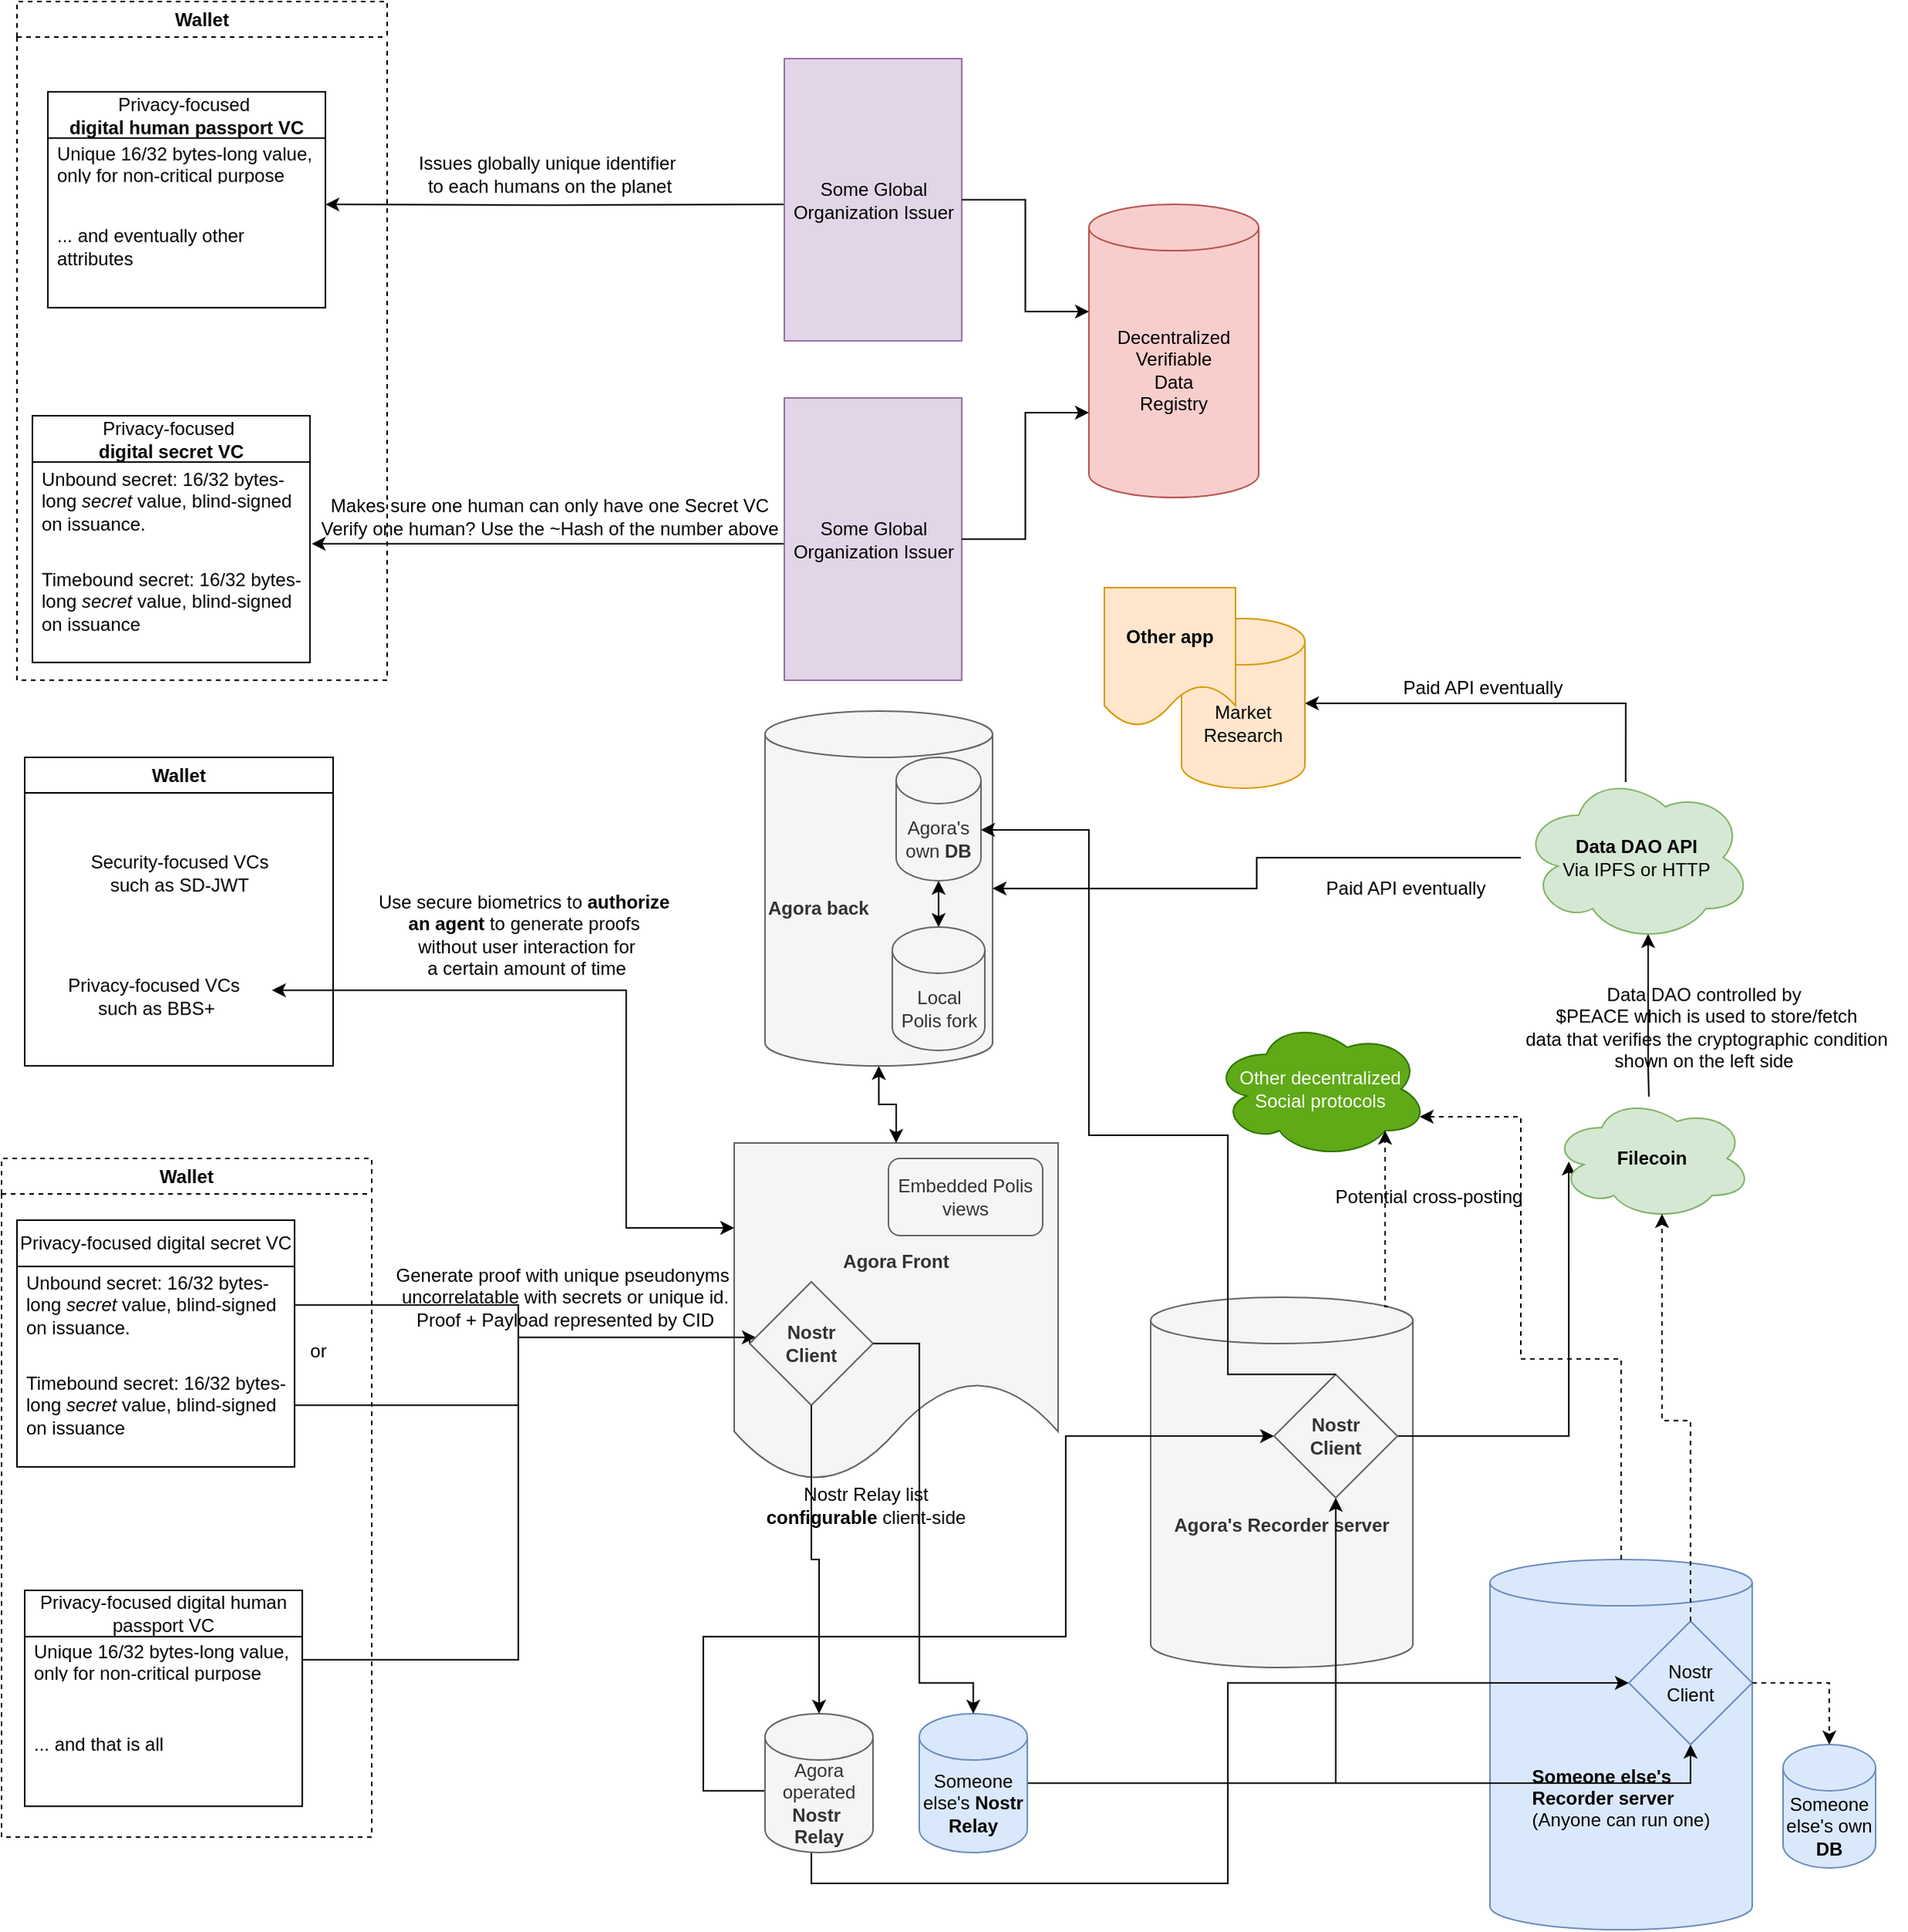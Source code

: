<mxfile version="24.7.5">
  <diagram id="BOabqvcUT-HDXYM-wLo1" name="Page-1">
    <mxGraphModel dx="1434" dy="822" grid="1" gridSize="10" guides="1" tooltips="1" connect="1" arrows="1" fold="1" page="1" pageScale="1" pageWidth="850" pageHeight="1100" math="0" shadow="0">
      <root>
        <mxCell id="0" />
        <mxCell id="1" parent="0" />
        <mxCell id="9nqw4tdUZu72CzklbR2p-10" value="&lt;div&gt;&lt;br&gt;&lt;/div&gt;&lt;div&gt;&lt;br&gt;&lt;/div&gt;&lt;div&gt;&lt;br&gt;&lt;/div&gt;&lt;div style=&quot;text-align: left;&quot;&gt;&lt;span style=&quot;background-color: initial;&quot;&gt;&lt;b&gt;Someone else&#39;s&amp;nbsp;&lt;/b&gt;&lt;/span&gt;&lt;/div&gt;&lt;div style=&quot;text-align: left;&quot;&gt;&lt;span style=&quot;background-color: initial;&quot;&gt;&lt;b&gt;Recorder server&lt;/b&gt;&lt;/span&gt;&lt;/div&gt;&lt;div style=&quot;text-align: left;&quot;&gt;&lt;span style=&quot;background-color: initial;&quot;&gt;(Anyone can run one)&lt;/span&gt;&lt;/div&gt;" style="shape=cylinder3;whiteSpace=wrap;html=1;boundedLbl=1;backgroundOutline=1;size=15;fillColor=#dae8fc;strokeColor=#6c8ebf;" parent="1" vertex="1">
          <mxGeometry x="980" y="1400" width="170" height="240" as="geometry" />
        </mxCell>
        <mxCell id="MHCM0cQoQ7_CIhpQqt6W-57" value="&lt;div&gt;&lt;br&gt;&lt;/div&gt;&lt;div&gt;&lt;br&gt;&lt;/div&gt;&lt;div&gt;&lt;br&gt;&lt;/div&gt;&lt;div style=&quot;text-align: left;&quot;&gt;&lt;span style=&quot;background-color: initial;&quot;&gt;&lt;b&gt;Agora&#39;s Recorder server&lt;/b&gt;&lt;/span&gt;&lt;/div&gt;&lt;div style=&quot;text-align: left;&quot;&gt;&lt;br&gt;&lt;/div&gt;" style="shape=cylinder3;whiteSpace=wrap;html=1;boundedLbl=1;backgroundOutline=1;size=15;fillColor=#f5f5f5;fontColor=#333333;strokeColor=#666666;" parent="1" vertex="1">
          <mxGeometry x="760" y="1230" width="170" height="240" as="geometry" />
        </mxCell>
        <mxCell id="MHCM0cQoQ7_CIhpQqt6W-55" value="&lt;div style=&quot;text-align: justify;&quot;&gt;&lt;span style=&quot;background-color: initial;&quot;&gt;Agora Front&lt;/span&gt;&lt;/div&gt;" style="shape=document;whiteSpace=wrap;html=1;boundedLbl=1;fontStyle=1;fillColor=#f5f5f5;fontColor=#333333;strokeColor=#666666;" parent="1" vertex="1">
          <mxGeometry x="490" y="1130" width="210" height="220" as="geometry" />
        </mxCell>
        <mxCell id="MHCM0cQoQ7_CIhpQqt6W-1" value="Wallet" style="swimlane;whiteSpace=wrap;html=1;" parent="1" vertex="1">
          <mxGeometry x="30" y="880" width="200" height="200" as="geometry" />
        </mxCell>
        <mxCell id="MHCM0cQoQ7_CIhpQqt6W-3" value="Privacy-focused VCs&amp;nbsp;&lt;div&gt;s&lt;span style=&quot;background-color: initial;&quot;&gt;uch as BBS+&lt;/span&gt;&lt;/div&gt;" style="text;html=1;align=center;verticalAlign=middle;resizable=0;points=[];autosize=1;strokeColor=none;fillColor=none;" parent="MHCM0cQoQ7_CIhpQqt6W-1" vertex="1">
          <mxGeometry x="15" y="135" width="140" height="40" as="geometry" />
        </mxCell>
        <mxCell id="MHCM0cQoQ7_CIhpQqt6W-4" value="Security-focused VCs&lt;div&gt;such as SD-JWT&lt;/div&gt;" style="text;html=1;align=center;verticalAlign=middle;resizable=0;points=[];autosize=1;strokeColor=none;fillColor=none;" parent="MHCM0cQoQ7_CIhpQqt6W-1" vertex="1">
          <mxGeometry x="30" y="55" width="140" height="40" as="geometry" />
        </mxCell>
        <mxCell id="MHCM0cQoQ7_CIhpQqt6W-7" style="edgeStyle=orthogonalEdgeStyle;rounded=0;orthogonalLoop=1;jettySize=auto;html=1;entryX=1.038;entryY=0.4;entryDx=0;entryDy=0;entryPerimeter=0;startArrow=classic;startFill=1;exitX=0;exitY=0.25;exitDx=0;exitDy=0;" parent="1" source="MHCM0cQoQ7_CIhpQqt6W-55" target="MHCM0cQoQ7_CIhpQqt6W-3" edge="1">
          <mxGeometry relative="1" as="geometry">
            <Array as="points">
              <mxPoint x="420" y="1185" />
              <mxPoint x="420" y="1031" />
            </Array>
            <mxPoint x="490" y="1032" as="sourcePoint" />
          </mxGeometry>
        </mxCell>
        <mxCell id="MHCM0cQoQ7_CIhpQqt6W-8" value="Use secure biometrics to &lt;b&gt;authorize&lt;/b&gt;&amp;nbsp;&lt;div&gt;&lt;b&gt;an agent&lt;/b&gt; to generate proofs&amp;nbsp;&lt;div&gt;without user interaction for&lt;/div&gt;&lt;/div&gt;&lt;div&gt;a certain amount of time&lt;/div&gt;" style="text;html=1;align=center;verticalAlign=middle;resizable=0;points=[];autosize=1;strokeColor=none;fillColor=none;" parent="1" vertex="1">
          <mxGeometry x="245" y="960" width="220" height="70" as="geometry" />
        </mxCell>
        <mxCell id="MHCM0cQoQ7_CIhpQqt6W-19" style="edgeStyle=orthogonalEdgeStyle;rounded=0;orthogonalLoop=1;jettySize=auto;html=1;exitX=1;exitY=0.5;exitDx=0;exitDy=0;" parent="1" source="MHCM0cQoQ7_CIhpQqt6W-40" target="MHCM0cQoQ7_CIhpQqt6W-44" edge="1">
          <mxGeometry relative="1" as="geometry">
            <mxPoint x="220" y="1215" as="sourcePoint" />
            <mxPoint x="500" y="1260" as="targetPoint" />
            <Array as="points">
              <mxPoint x="350" y="1235" />
              <mxPoint x="350" y="1256" />
            </Array>
          </mxGeometry>
        </mxCell>
        <mxCell id="MHCM0cQoQ7_CIhpQqt6W-20" style="edgeStyle=orthogonalEdgeStyle;rounded=0;orthogonalLoop=1;jettySize=auto;html=1;endArrow=none;endFill=0;entryX=0;entryY=0.5;entryDx=0;entryDy=0;exitX=1;exitY=0.5;exitDx=0;exitDy=0;" parent="1" source="MHCM0cQoQ7_CIhpQqt6W-37" target="MHCM0cQoQ7_CIhpQqt6W-44" edge="1">
          <mxGeometry relative="1" as="geometry">
            <mxPoint x="350" y="1260" as="targetPoint" />
            <mxPoint x="220" y="1245" as="sourcePoint" />
            <Array as="points">
              <mxPoint x="350" y="1465" />
              <mxPoint x="350" y="1256" />
              <mxPoint x="500" y="1256" />
            </Array>
          </mxGeometry>
        </mxCell>
        <mxCell id="MHCM0cQoQ7_CIhpQqt6W-21" value="Privacy-focused&amp;nbsp;&lt;div&gt;&lt;b&gt;digital secret VC&lt;/b&gt;&lt;/div&gt;" style="swimlane;fontStyle=0;childLayout=stackLayout;horizontal=1;startSize=30;horizontalStack=0;resizeParent=1;resizeParentMax=0;resizeLast=0;collapsible=1;marginBottom=0;whiteSpace=wrap;html=1;" parent="1" vertex="1">
          <mxGeometry x="35" y="658.5" width="180" height="160" as="geometry" />
        </mxCell>
        <mxCell id="MHCM0cQoQ7_CIhpQqt6W-22" value="Unbound secret: 16/32 bytes-long&amp;nbsp;&lt;i&gt;secret&lt;/i&gt;&amp;nbsp;value, blind-signed on issuance." style="text;strokeColor=none;fillColor=none;align=left;verticalAlign=middle;spacingLeft=4;spacingRight=4;overflow=hidden;points=[[0,0.5],[1,0.5]];portConstraint=eastwest;rotatable=0;whiteSpace=wrap;html=1;" parent="MHCM0cQoQ7_CIhpQqt6W-21" vertex="1">
          <mxGeometry y="30" width="180" height="50" as="geometry" />
        </mxCell>
        <mxCell id="MHCM0cQoQ7_CIhpQqt6W-23" value="Timebound secret: 16/32 bytes-long &lt;i&gt;secret &lt;/i&gt;value, blind-signed on issuance" style="text;strokeColor=none;fillColor=none;align=left;verticalAlign=middle;spacingLeft=4;spacingRight=4;overflow=hidden;points=[[0,0.5],[1,0.5]];portConstraint=eastwest;rotatable=0;whiteSpace=wrap;html=1;" parent="MHCM0cQoQ7_CIhpQqt6W-21" vertex="1">
          <mxGeometry y="80" width="180" height="80" as="geometry" />
        </mxCell>
        <mxCell id="MHCM0cQoQ7_CIhpQqt6W-25" style="edgeStyle=orthogonalEdgeStyle;rounded=0;orthogonalLoop=1;jettySize=auto;html=1;entryX=1.006;entryY=0.038;entryDx=0;entryDy=0;entryPerimeter=0;" parent="1" target="MHCM0cQoQ7_CIhpQqt6W-23" edge="1">
          <mxGeometry relative="1" as="geometry">
            <Array as="points">
              <mxPoint x="445" y="741.5" />
              <mxPoint x="445" y="741.5" />
            </Array>
            <mxPoint x="525" y="741.5" as="sourcePoint" />
          </mxGeometry>
        </mxCell>
        <mxCell id="MHCM0cQoQ7_CIhpQqt6W-26" value="Makes sure one human can only have one Secret VC&lt;div&gt;Verify one human? Use the ~Hash of the number above&lt;/div&gt;" style="text;html=1;align=center;verticalAlign=middle;resizable=0;points=[];autosize=1;strokeColor=none;fillColor=none;" parent="1" vertex="1">
          <mxGeometry x="210" y="703.5" width="320" height="40" as="geometry" />
        </mxCell>
        <mxCell id="MHCM0cQoQ7_CIhpQqt6W-27" value="Privacy-focused&amp;nbsp;&lt;div&gt;&lt;b&gt;digital human passport VC&lt;/b&gt;&lt;/div&gt;" style="swimlane;fontStyle=0;childLayout=stackLayout;horizontal=1;startSize=30;horizontalStack=0;resizeParent=1;resizeParentMax=0;resizeLast=0;collapsible=1;marginBottom=0;whiteSpace=wrap;html=1;" parent="1" vertex="1">
          <mxGeometry x="45" y="448.5" width="180" height="140" as="geometry" />
        </mxCell>
        <mxCell id="MHCM0cQoQ7_CIhpQqt6W-28" value="Unique 16/32 bytes-long value, only for non-critical purpose" style="text;strokeColor=none;fillColor=none;align=left;verticalAlign=middle;spacingLeft=4;spacingRight=4;overflow=hidden;points=[[0,0.5],[1,0.5]];portConstraint=eastwest;rotatable=0;whiteSpace=wrap;html=1;" parent="MHCM0cQoQ7_CIhpQqt6W-27" vertex="1">
          <mxGeometry y="30" width="180" height="30" as="geometry" />
        </mxCell>
        <mxCell id="MHCM0cQoQ7_CIhpQqt6W-29" value="... and eventually other attributes" style="text;strokeColor=none;fillColor=none;align=left;verticalAlign=middle;spacingLeft=4;spacingRight=4;overflow=hidden;points=[[0,0.5],[1,0.5]];portConstraint=eastwest;rotatable=0;whiteSpace=wrap;html=1;" parent="MHCM0cQoQ7_CIhpQqt6W-27" vertex="1">
          <mxGeometry y="60" width="180" height="80" as="geometry" />
        </mxCell>
        <mxCell id="MHCM0cQoQ7_CIhpQqt6W-31" style="edgeStyle=orthogonalEdgeStyle;rounded=0;orthogonalLoop=1;jettySize=auto;html=1;entryX=1;entryY=0.163;entryDx=0;entryDy=0;entryPerimeter=0;" parent="1" target="MHCM0cQoQ7_CIhpQqt6W-29" edge="1">
          <mxGeometry relative="1" as="geometry">
            <Array as="points" />
            <mxPoint x="522.5" y="521.5" as="sourcePoint" />
            <mxPoint x="235" y="521.5" as="targetPoint" />
          </mxGeometry>
        </mxCell>
        <mxCell id="MHCM0cQoQ7_CIhpQqt6W-32" value="Issues globally unique identifier&amp;nbsp;&lt;div&gt;to each humans on the planet&lt;/div&gt;" style="text;html=1;align=center;verticalAlign=middle;resizable=0;points=[];autosize=1;strokeColor=none;fillColor=none;" parent="1" vertex="1">
          <mxGeometry x="275" y="481.5" width="190" height="40" as="geometry" />
        </mxCell>
        <mxCell id="MHCM0cQoQ7_CIhpQqt6W-36" value="Privacy-focused digital human passport VC" style="swimlane;fontStyle=0;childLayout=stackLayout;horizontal=1;startSize=30;horizontalStack=0;resizeParent=1;resizeParentMax=0;resizeLast=0;collapsible=1;marginBottom=0;whiteSpace=wrap;html=1;" parent="1" vertex="1">
          <mxGeometry x="30" y="1420" width="180" height="140" as="geometry" />
        </mxCell>
        <mxCell id="MHCM0cQoQ7_CIhpQqt6W-37" value="Unique 16/32 bytes-long value, only for non-critical purpose" style="text;strokeColor=none;fillColor=none;align=left;verticalAlign=middle;spacingLeft=4;spacingRight=4;overflow=hidden;points=[[0,0.5],[1,0.5]];portConstraint=eastwest;rotatable=0;whiteSpace=wrap;html=1;" parent="MHCM0cQoQ7_CIhpQqt6W-36" vertex="1">
          <mxGeometry y="30" width="180" height="30" as="geometry" />
        </mxCell>
        <mxCell id="MHCM0cQoQ7_CIhpQqt6W-38" value="... and that is all" style="text;strokeColor=none;fillColor=none;align=left;verticalAlign=middle;spacingLeft=4;spacingRight=4;overflow=hidden;points=[[0,0.5],[1,0.5]];portConstraint=eastwest;rotatable=0;whiteSpace=wrap;html=1;" parent="MHCM0cQoQ7_CIhpQqt6W-36" vertex="1">
          <mxGeometry y="60" width="180" height="80" as="geometry" />
        </mxCell>
        <mxCell id="MHCM0cQoQ7_CIhpQqt6W-39" value="Privacy-focused digital secret VC" style="swimlane;fontStyle=0;childLayout=stackLayout;horizontal=1;startSize=30;horizontalStack=0;resizeParent=1;resizeParentMax=0;resizeLast=0;collapsible=1;marginBottom=0;whiteSpace=wrap;html=1;" parent="1" vertex="1">
          <mxGeometry x="25" y="1180" width="180" height="160" as="geometry" />
        </mxCell>
        <mxCell id="MHCM0cQoQ7_CIhpQqt6W-40" value="Unbound secret: 16/32 bytes-long&amp;nbsp;&lt;i&gt;secret&lt;/i&gt;&amp;nbsp;value, blind-signed on issuance." style="text;strokeColor=none;fillColor=none;align=left;verticalAlign=middle;spacingLeft=4;spacingRight=4;overflow=hidden;points=[[0,0.5],[1,0.5]];portConstraint=eastwest;rotatable=0;whiteSpace=wrap;html=1;" parent="MHCM0cQoQ7_CIhpQqt6W-39" vertex="1">
          <mxGeometry y="30" width="180" height="50" as="geometry" />
        </mxCell>
        <mxCell id="MHCM0cQoQ7_CIhpQqt6W-42" style="edgeStyle=orthogonalEdgeStyle;rounded=0;orthogonalLoop=1;jettySize=auto;html=1;endArrow=none;endFill=0;" parent="MHCM0cQoQ7_CIhpQqt6W-39" source="MHCM0cQoQ7_CIhpQqt6W-41" edge="1">
          <mxGeometry relative="1" as="geometry">
            <mxPoint x="325" y="120" as="targetPoint" />
          </mxGeometry>
        </mxCell>
        <mxCell id="MHCM0cQoQ7_CIhpQqt6W-41" value="Timebound secret: 16/32 bytes-long &lt;i&gt;secret &lt;/i&gt;value, blind-signed on issuance" style="text;strokeColor=none;fillColor=none;align=left;verticalAlign=middle;spacingLeft=4;spacingRight=4;overflow=hidden;points=[[0,0.5],[1,0.5]];portConstraint=eastwest;rotatable=0;whiteSpace=wrap;html=1;" parent="MHCM0cQoQ7_CIhpQqt6W-39" vertex="1">
          <mxGeometry y="80" width="180" height="80" as="geometry" />
        </mxCell>
        <mxCell id="MHCM0cQoQ7_CIhpQqt6W-43" value="Generate proof with unique pseudonyms&amp;nbsp;&lt;div&gt;uncorrelatable with secrets or unique id.&lt;/div&gt;&lt;div&gt;Proof + Payload represented by CID&lt;/div&gt;" style="text;html=1;align=center;verticalAlign=middle;resizable=0;points=[];autosize=1;strokeColor=none;fillColor=none;" parent="1" vertex="1">
          <mxGeometry x="260" y="1200" width="240" height="60" as="geometry" />
        </mxCell>
        <mxCell id="MHCM0cQoQ7_CIhpQqt6W-44" value="&lt;b&gt;Nostr&lt;/b&gt;&lt;div&gt;&lt;b&gt;Client&lt;/b&gt;&lt;/div&gt;" style="rhombus;whiteSpace=wrap;html=1;fillColor=#f5f5f5;fontColor=#333333;strokeColor=#666666;" parent="1" vertex="1">
          <mxGeometry x="500" y="1220" width="80" height="80" as="geometry" />
        </mxCell>
        <mxCell id="MHCM0cQoQ7_CIhpQqt6W-59" style="edgeStyle=orthogonalEdgeStyle;rounded=0;orthogonalLoop=1;jettySize=auto;html=1;entryX=0;entryY=0.5;entryDx=0;entryDy=0;" parent="1" source="MHCM0cQoQ7_CIhpQqt6W-46" target="MHCM0cQoQ7_CIhpQqt6W-51" edge="1">
          <mxGeometry relative="1" as="geometry">
            <Array as="points">
              <mxPoint x="470" y="1550" />
              <mxPoint x="470" y="1450" />
              <mxPoint x="705" y="1450" />
              <mxPoint x="705" y="1320" />
            </Array>
          </mxGeometry>
        </mxCell>
        <mxCell id="9nqw4tdUZu72CzklbR2p-13" style="edgeStyle=orthogonalEdgeStyle;rounded=0;orthogonalLoop=1;jettySize=auto;html=1;entryX=0;entryY=0.5;entryDx=0;entryDy=0;" parent="1" source="MHCM0cQoQ7_CIhpQqt6W-46" target="9nqw4tdUZu72CzklbR2p-11" edge="1">
          <mxGeometry relative="1" as="geometry">
            <Array as="points">
              <mxPoint x="540" y="1610" />
              <mxPoint x="810" y="1610" />
              <mxPoint x="810" y="1480" />
              <mxPoint x="1070" y="1480" />
            </Array>
          </mxGeometry>
        </mxCell>
        <mxCell id="MHCM0cQoQ7_CIhpQqt6W-46" value="Agora operated &lt;b&gt;Nostr&amp;nbsp;&lt;/b&gt;&lt;div&gt;&lt;b&gt;Relay&lt;/b&gt;&lt;/div&gt;" style="shape=cylinder3;whiteSpace=wrap;html=1;boundedLbl=1;backgroundOutline=1;size=15;fillColor=#f5f5f5;fontColor=#333333;strokeColor=#666666;" parent="1" vertex="1">
          <mxGeometry x="510" y="1500" width="70" height="90" as="geometry" />
        </mxCell>
        <mxCell id="MHCM0cQoQ7_CIhpQqt6W-58" style="edgeStyle=orthogonalEdgeStyle;rounded=0;orthogonalLoop=1;jettySize=auto;html=1;entryX=0.5;entryY=1;entryDx=0;entryDy=0;" parent="1" source="MHCM0cQoQ7_CIhpQqt6W-47" target="MHCM0cQoQ7_CIhpQqt6W-51" edge="1">
          <mxGeometry relative="1" as="geometry" />
        </mxCell>
        <mxCell id="9nqw4tdUZu72CzklbR2p-12" style="edgeStyle=orthogonalEdgeStyle;rounded=0;orthogonalLoop=1;jettySize=auto;html=1;entryX=0.5;entryY=1;entryDx=0;entryDy=0;" parent="1" source="MHCM0cQoQ7_CIhpQqt6W-47" target="9nqw4tdUZu72CzklbR2p-11" edge="1">
          <mxGeometry relative="1" as="geometry" />
        </mxCell>
        <mxCell id="MHCM0cQoQ7_CIhpQqt6W-47" value="Someone else&#39;s &lt;b&gt;Nostr Relay&lt;/b&gt;" style="shape=cylinder3;whiteSpace=wrap;html=1;boundedLbl=1;backgroundOutline=1;size=15;fillColor=#dae8fc;strokeColor=#6c8ebf;" parent="1" vertex="1">
          <mxGeometry x="610" y="1500" width="70" height="90" as="geometry" />
        </mxCell>
        <mxCell id="MHCM0cQoQ7_CIhpQqt6W-48" style="edgeStyle=orthogonalEdgeStyle;rounded=0;orthogonalLoop=1;jettySize=auto;html=1;entryX=0.5;entryY=0;entryDx=0;entryDy=0;entryPerimeter=0;" parent="1" source="MHCM0cQoQ7_CIhpQqt6W-44" target="MHCM0cQoQ7_CIhpQqt6W-46" edge="1">
          <mxGeometry relative="1" as="geometry" />
        </mxCell>
        <mxCell id="MHCM0cQoQ7_CIhpQqt6W-49" style="edgeStyle=orthogonalEdgeStyle;rounded=0;orthogonalLoop=1;jettySize=auto;html=1;entryX=0.5;entryY=0;entryDx=0;entryDy=0;entryPerimeter=0;" parent="1" source="MHCM0cQoQ7_CIhpQqt6W-44" target="MHCM0cQoQ7_CIhpQqt6W-47" edge="1">
          <mxGeometry relative="1" as="geometry">
            <Array as="points">
              <mxPoint x="610" y="1260" />
              <mxPoint x="610" y="1480" />
              <mxPoint x="645" y="1480" />
            </Array>
          </mxGeometry>
        </mxCell>
        <mxCell id="MHCM0cQoQ7_CIhpQqt6W-50" value="or" style="text;html=1;align=center;verticalAlign=middle;resizable=0;points=[];autosize=1;strokeColor=none;fillColor=none;" parent="1" vertex="1">
          <mxGeometry x="205" y="1250" width="30" height="30" as="geometry" />
        </mxCell>
        <mxCell id="MHCM0cQoQ7_CIhpQqt6W-61" style="edgeStyle=orthogonalEdgeStyle;rounded=0;orthogonalLoop=1;jettySize=auto;html=1;entryX=0.085;entryY=0.525;entryDx=0;entryDy=0;entryPerimeter=0;" parent="1" source="MHCM0cQoQ7_CIhpQqt6W-51" target="MHCM0cQoQ7_CIhpQqt6W-60" edge="1">
          <mxGeometry relative="1" as="geometry" />
        </mxCell>
        <mxCell id="MHCM0cQoQ7_CIhpQqt6W-51" value="&lt;b&gt;Nostr&lt;/b&gt;&lt;div&gt;&lt;b&gt;Client&lt;/b&gt;&lt;/div&gt;" style="rhombus;whiteSpace=wrap;html=1;fillColor=#f5f5f5;fontColor=#333333;strokeColor=#666666;" parent="1" vertex="1">
          <mxGeometry x="840" y="1280" width="80" height="80" as="geometry" />
        </mxCell>
        <mxCell id="MHCM0cQoQ7_CIhpQqt6W-60" value="&lt;b&gt;Filecoin&lt;/b&gt;" style="ellipse;shape=cloud;whiteSpace=wrap;html=1;fillColor=#d5e8d4;strokeColor=#82b366;" parent="1" vertex="1">
          <mxGeometry x="1020" y="1100" width="130" height="80" as="geometry" />
        </mxCell>
        <mxCell id="MHCM0cQoQ7_CIhpQqt6W-64" style="edgeStyle=orthogonalEdgeStyle;rounded=0;orthogonalLoop=1;jettySize=auto;html=1;startArrow=classic;startFill=1;endArrow=none;endFill=0;exitX=0.55;exitY=0.95;exitDx=0;exitDy=0;exitPerimeter=0;" parent="1" source="MHCM0cQoQ7_CIhpQqt6W-66" target="MHCM0cQoQ7_CIhpQqt6W-60" edge="1">
          <mxGeometry relative="1" as="geometry">
            <mxPoint x="1160" y="1010" as="sourcePoint" />
            <Array as="points">
              <mxPoint x="1083" y="1080" />
              <mxPoint x="1083" y="1080" />
            </Array>
          </mxGeometry>
        </mxCell>
        <mxCell id="MHCM0cQoQ7_CIhpQqt6W-65" style="edgeStyle=orthogonalEdgeStyle;rounded=0;orthogonalLoop=1;jettySize=auto;html=1;startArrow=classic;startFill=1;" parent="1" source="MHCM0cQoQ7_CIhpQqt6W-63" target="MHCM0cQoQ7_CIhpQqt6W-55" edge="1">
          <mxGeometry relative="1" as="geometry" />
        </mxCell>
        <mxCell id="MHCM0cQoQ7_CIhpQqt6W-63" value="&lt;b&gt;Agora back&lt;/b&gt;" style="shape=cylinder3;whiteSpace=wrap;html=1;boundedLbl=1;backgroundOutline=1;size=15;fillColor=#f5f5f5;fontColor=#333333;strokeColor=#666666;align=left;" parent="1" vertex="1">
          <mxGeometry x="510" y="850" width="147.5" height="230" as="geometry" />
        </mxCell>
        <mxCell id="9nqw4tdUZu72CzklbR2p-4" style="edgeStyle=orthogonalEdgeStyle;rounded=0;orthogonalLoop=1;jettySize=auto;html=1;entryX=1;entryY=0.5;entryDx=0;entryDy=0;entryPerimeter=0;exitX=0.453;exitY=0.055;exitDx=0;exitDy=0;exitPerimeter=0;" parent="1" source="MHCM0cQoQ7_CIhpQqt6W-66" target="9nqw4tdUZu72CzklbR2p-5" edge="1">
          <mxGeometry relative="1" as="geometry">
            <mxPoint x="1090" y="780" as="targetPoint" />
            <Array as="points">
              <mxPoint x="1068" y="845" />
            </Array>
          </mxGeometry>
        </mxCell>
        <mxCell id="MHCM0cQoQ7_CIhpQqt6W-66" value="&lt;b&gt;Data DAO API&lt;/b&gt;&lt;div&gt;Via IPFS or HTTP&lt;/div&gt;" style="ellipse;shape=cloud;whiteSpace=wrap;html=1;fillColor=#d5e8d4;strokeColor=#82b366;" parent="1" vertex="1">
          <mxGeometry x="1000" y="890" width="150" height="110" as="geometry" />
        </mxCell>
        <mxCell id="MHCM0cQoQ7_CIhpQqt6W-67" style="edgeStyle=orthogonalEdgeStyle;rounded=0;orthogonalLoop=1;jettySize=auto;html=1;entryX=1;entryY=0.5;entryDx=0;entryDy=0;entryPerimeter=0;" parent="1" source="MHCM0cQoQ7_CIhpQqt6W-66" target="MHCM0cQoQ7_CIhpQqt6W-63" edge="1">
          <mxGeometry relative="1" as="geometry" />
        </mxCell>
        <mxCell id="9nqw4tdUZu72CzklbR2p-2" value="Data DAO controlled by&amp;nbsp;&lt;div&gt;$PEACE which is used to store/fetch&lt;/div&gt;&lt;div&gt;&lt;span style=&quot;background-color: initial;&quot;&gt;data that verifies the cryptographic condition&lt;/span&gt;&lt;/div&gt;&lt;div&gt;&lt;span style=&quot;background-color: initial;&quot;&gt;shown on the left side&amp;nbsp;&lt;/span&gt;&lt;/div&gt;" style="text;html=1;align=center;verticalAlign=middle;resizable=0;points=[];autosize=1;strokeColor=none;fillColor=none;" parent="1" vertex="1">
          <mxGeometry x="990" y="1020" width="260" height="70" as="geometry" />
        </mxCell>
        <mxCell id="9nqw4tdUZu72CzklbR2p-3" value="Paid API eventually" style="text;html=1;align=center;verticalAlign=middle;resizable=0;points=[];autosize=1;strokeColor=none;fillColor=none;" parent="1" vertex="1">
          <mxGeometry x="910" y="820" width="130" height="30" as="geometry" />
        </mxCell>
        <mxCell id="9nqw4tdUZu72CzklbR2p-5" value="&lt;div&gt;Market Research&lt;/div&gt;" style="shape=cylinder3;whiteSpace=wrap;html=1;boundedLbl=1;backgroundOutline=1;size=15;fillColor=#ffe6cc;strokeColor=#d79b00;" parent="1" vertex="1">
          <mxGeometry x="780" y="790" width="80" height="110" as="geometry" />
        </mxCell>
        <mxCell id="9nqw4tdUZu72CzklbR2p-33" style="edgeStyle=orthogonalEdgeStyle;rounded=0;orthogonalLoop=1;jettySize=auto;html=1;startArrow=classic;startFill=1;entryX=0.5;entryY=0;entryDx=0;entryDy=0;entryPerimeter=0;" parent="1" source="9nqw4tdUZu72CzklbR2p-6" edge="1" target="fR_ARmtr7QuyC3QkmkuL-8">
          <mxGeometry relative="1" as="geometry">
            <mxPoint x="660" y="1045" as="targetPoint" />
          </mxGeometry>
        </mxCell>
        <mxCell id="9nqw4tdUZu72CzklbR2p-6" value="Agora&#39;s own &lt;b&gt;DB&lt;/b&gt;" style="shape=cylinder3;whiteSpace=wrap;html=1;boundedLbl=1;backgroundOutline=1;size=15;fillColor=#f5f5f5;fontColor=#333333;strokeColor=#666666;" parent="1" vertex="1">
          <mxGeometry x="595" y="880" width="55" height="80" as="geometry" />
        </mxCell>
        <mxCell id="9nqw4tdUZu72CzklbR2p-8" style="edgeStyle=orthogonalEdgeStyle;rounded=0;orthogonalLoop=1;jettySize=auto;html=1;exitX=0.5;exitY=0;exitDx=0;exitDy=0;" parent="1" source="MHCM0cQoQ7_CIhpQqt6W-51" edge="1">
          <mxGeometry relative="1" as="geometry">
            <mxPoint x="650" y="927" as="targetPoint" />
            <Array as="points">
              <mxPoint x="810" y="1280" />
              <mxPoint x="810" y="1125" />
              <mxPoint x="720" y="1125" />
              <mxPoint x="720" y="927" />
            </Array>
          </mxGeometry>
        </mxCell>
        <mxCell id="9nqw4tdUZu72CzklbR2p-11" value="Nostr&lt;div&gt;Client&lt;/div&gt;" style="rhombus;whiteSpace=wrap;html=1;fillColor=#dae8fc;strokeColor=#6c8ebf;" parent="1" vertex="1">
          <mxGeometry x="1070" y="1440" width="80" height="80" as="geometry" />
        </mxCell>
        <mxCell id="9nqw4tdUZu72CzklbR2p-14" style="edgeStyle=orthogonalEdgeStyle;rounded=0;orthogonalLoop=1;jettySize=auto;html=1;entryX=0.55;entryY=0.95;entryDx=0;entryDy=0;entryPerimeter=0;dashed=1;" parent="1" source="9nqw4tdUZu72CzklbR2p-11" target="MHCM0cQoQ7_CIhpQqt6W-60" edge="1">
          <mxGeometry relative="1" as="geometry" />
        </mxCell>
        <mxCell id="9nqw4tdUZu72CzklbR2p-15" value="Someone else&#39;s own &lt;b&gt;DB&lt;/b&gt;" style="shape=cylinder3;whiteSpace=wrap;html=1;boundedLbl=1;backgroundOutline=1;size=15;fillColor=#dae8fc;strokeColor=#6c8ebf;" parent="1" vertex="1">
          <mxGeometry x="1170" y="1520" width="60" height="80" as="geometry" />
        </mxCell>
        <mxCell id="9nqw4tdUZu72CzklbR2p-16" style="edgeStyle=orthogonalEdgeStyle;rounded=0;orthogonalLoop=1;jettySize=auto;html=1;entryX=0.5;entryY=0;entryDx=0;entryDy=0;entryPerimeter=0;dashed=1;" parent="1" source="9nqw4tdUZu72CzklbR2p-11" target="9nqw4tdUZu72CzklbR2p-15" edge="1">
          <mxGeometry relative="1" as="geometry" />
        </mxCell>
        <mxCell id="9nqw4tdUZu72CzklbR2p-18" value="Nostr Relay list&lt;div&gt;&lt;b&gt;configurable&lt;/b&gt; client-side&lt;/div&gt;" style="text;html=1;align=center;verticalAlign=middle;resizable=0;points=[];autosize=1;strokeColor=none;fillColor=none;" parent="1" vertex="1">
          <mxGeometry x="500" y="1345" width="150" height="40" as="geometry" />
        </mxCell>
        <mxCell id="9nqw4tdUZu72CzklbR2p-19" value="&lt;div style=&quot;text-align: justify;&quot;&gt;&lt;b style=&quot;text-align: center;&quot;&gt;Other app&lt;/b&gt;&lt;/div&gt;" style="shape=document;whiteSpace=wrap;html=1;boundedLbl=1;fontStyle=1;fillColor=#ffe6cc;strokeColor=#d79b00;" parent="1" vertex="1">
          <mxGeometry x="730" y="770" width="85" height="90" as="geometry" />
        </mxCell>
        <mxCell id="9nqw4tdUZu72CzklbR2p-24" value="Wallet" style="swimlane;whiteSpace=wrap;html=1;dashed=1;" parent="1" vertex="1">
          <mxGeometry x="15" y="1140" width="240" height="440" as="geometry" />
        </mxCell>
        <mxCell id="9nqw4tdUZu72CzklbR2p-28" value="Some Global&lt;div&gt;Organization Issuer&lt;/div&gt;" style="rounded=0;whiteSpace=wrap;html=1;fillColor=#e1d5e7;strokeColor=#9673a6;" parent="1" vertex="1">
          <mxGeometry x="522.5" y="647" width="115" height="183" as="geometry" />
        </mxCell>
        <mxCell id="9nqw4tdUZu72CzklbR2p-29" value="Some Global&lt;div&gt;Organization Issuer&lt;/div&gt;" style="rounded=0;whiteSpace=wrap;html=1;fillColor=#e1d5e7;strokeColor=#9673a6;" parent="1" vertex="1">
          <mxGeometry x="522.5" y="427" width="115" height="183" as="geometry" />
        </mxCell>
        <mxCell id="9nqw4tdUZu72CzklbR2p-31" value="Wallet" style="swimlane;whiteSpace=wrap;html=1;dashed=1;" parent="1" vertex="1">
          <mxGeometry x="25" y="390" width="240" height="440" as="geometry" />
        </mxCell>
        <mxCell id="9nqw4tdUZu72CzklbR2p-34" value="Paid API eventually" style="text;html=1;align=center;verticalAlign=middle;resizable=0;points=[];autosize=1;strokeColor=none;fillColor=none;" parent="1" vertex="1">
          <mxGeometry x="860" y="950" width="130" height="30" as="geometry" />
        </mxCell>
        <mxCell id="fR_ARmtr7QuyC3QkmkuL-1" value="Decentralized&lt;div&gt;Verifiable&lt;div&gt;Data&lt;/div&gt;&lt;div&gt;Registry&lt;/div&gt;&lt;/div&gt;" style="shape=cylinder3;whiteSpace=wrap;html=1;boundedLbl=1;backgroundOutline=1;size=15;fillColor=#f8cecc;strokeColor=#b85450;" vertex="1" parent="1">
          <mxGeometry x="720" y="521.5" width="110" height="190" as="geometry" />
        </mxCell>
        <mxCell id="fR_ARmtr7QuyC3QkmkuL-2" style="edgeStyle=orthogonalEdgeStyle;rounded=0;orthogonalLoop=1;jettySize=auto;html=1;entryX=0;entryY=0.366;entryDx=0;entryDy=0;entryPerimeter=0;" edge="1" parent="1" source="9nqw4tdUZu72CzklbR2p-29" target="fR_ARmtr7QuyC3QkmkuL-1">
          <mxGeometry relative="1" as="geometry" />
        </mxCell>
        <mxCell id="fR_ARmtr7QuyC3QkmkuL-3" style="edgeStyle=orthogonalEdgeStyle;rounded=0;orthogonalLoop=1;jettySize=auto;html=1;entryX=0;entryY=0;entryDx=0;entryDy=135;entryPerimeter=0;" edge="1" parent="1" source="9nqw4tdUZu72CzklbR2p-28" target="fR_ARmtr7QuyC3QkmkuL-1">
          <mxGeometry relative="1" as="geometry" />
        </mxCell>
        <mxCell id="fR_ARmtr7QuyC3QkmkuL-4" value="Other decentralized&lt;div&gt;Social protocols&lt;/div&gt;" style="ellipse;shape=cloud;whiteSpace=wrap;html=1;fillColor=#60a917;strokeColor=#2D7600;fontColor=#ffffff;" vertex="1" parent="1">
          <mxGeometry x="800" y="1050" width="140" height="90" as="geometry" />
        </mxCell>
        <mxCell id="fR_ARmtr7QuyC3QkmkuL-6" style="edgeStyle=orthogonalEdgeStyle;rounded=0;orthogonalLoop=1;jettySize=auto;html=1;entryX=0.8;entryY=0.8;entryDx=0;entryDy=0;entryPerimeter=0;exitX=0.906;exitY=0.025;exitDx=0;exitDy=0;exitPerimeter=0;dashed=1;" edge="1" parent="1" source="MHCM0cQoQ7_CIhpQqt6W-57" target="fR_ARmtr7QuyC3QkmkuL-4">
          <mxGeometry relative="1" as="geometry">
            <Array as="points">
              <mxPoint x="912" y="1236" />
            </Array>
          </mxGeometry>
        </mxCell>
        <mxCell id="fR_ARmtr7QuyC3QkmkuL-7" value="Potential cross-posting" style="text;html=1;align=center;verticalAlign=middle;resizable=0;points=[];autosize=1;strokeColor=none;fillColor=none;" vertex="1" parent="1">
          <mxGeometry x="870" y="1150" width="140" height="30" as="geometry" />
        </mxCell>
        <mxCell id="fR_ARmtr7QuyC3QkmkuL-8" value="Local Polis fork" style="shape=cylinder3;whiteSpace=wrap;html=1;boundedLbl=1;backgroundOutline=1;size=15;fillColor=#f5f5f5;fontColor=#333333;strokeColor=#666666;" vertex="1" parent="1">
          <mxGeometry x="592.5" y="990" width="60" height="80" as="geometry" />
        </mxCell>
        <mxCell id="fR_ARmtr7QuyC3QkmkuL-9" style="edgeStyle=orthogonalEdgeStyle;rounded=0;orthogonalLoop=1;jettySize=auto;html=1;entryX=0.96;entryY=0.7;entryDx=0;entryDy=0;entryPerimeter=0;exitX=0.5;exitY=0;exitDx=0;exitDy=0;exitPerimeter=0;dashed=1;" edge="1" parent="1" source="9nqw4tdUZu72CzklbR2p-10" target="fR_ARmtr7QuyC3QkmkuL-4">
          <mxGeometry relative="1" as="geometry">
            <Array as="points">
              <mxPoint x="1065" y="1270" />
              <mxPoint x="1000" y="1270" />
              <mxPoint x="1000" y="1113" />
            </Array>
          </mxGeometry>
        </mxCell>
        <mxCell id="fR_ARmtr7QuyC3QkmkuL-11" value="Embedded Polis views" style="rounded=1;whiteSpace=wrap;html=1;fillColor=#f5f5f5;fontColor=#333333;strokeColor=#666666;" vertex="1" parent="1">
          <mxGeometry x="590" y="1140" width="100" height="50" as="geometry" />
        </mxCell>
      </root>
    </mxGraphModel>
  </diagram>
</mxfile>
